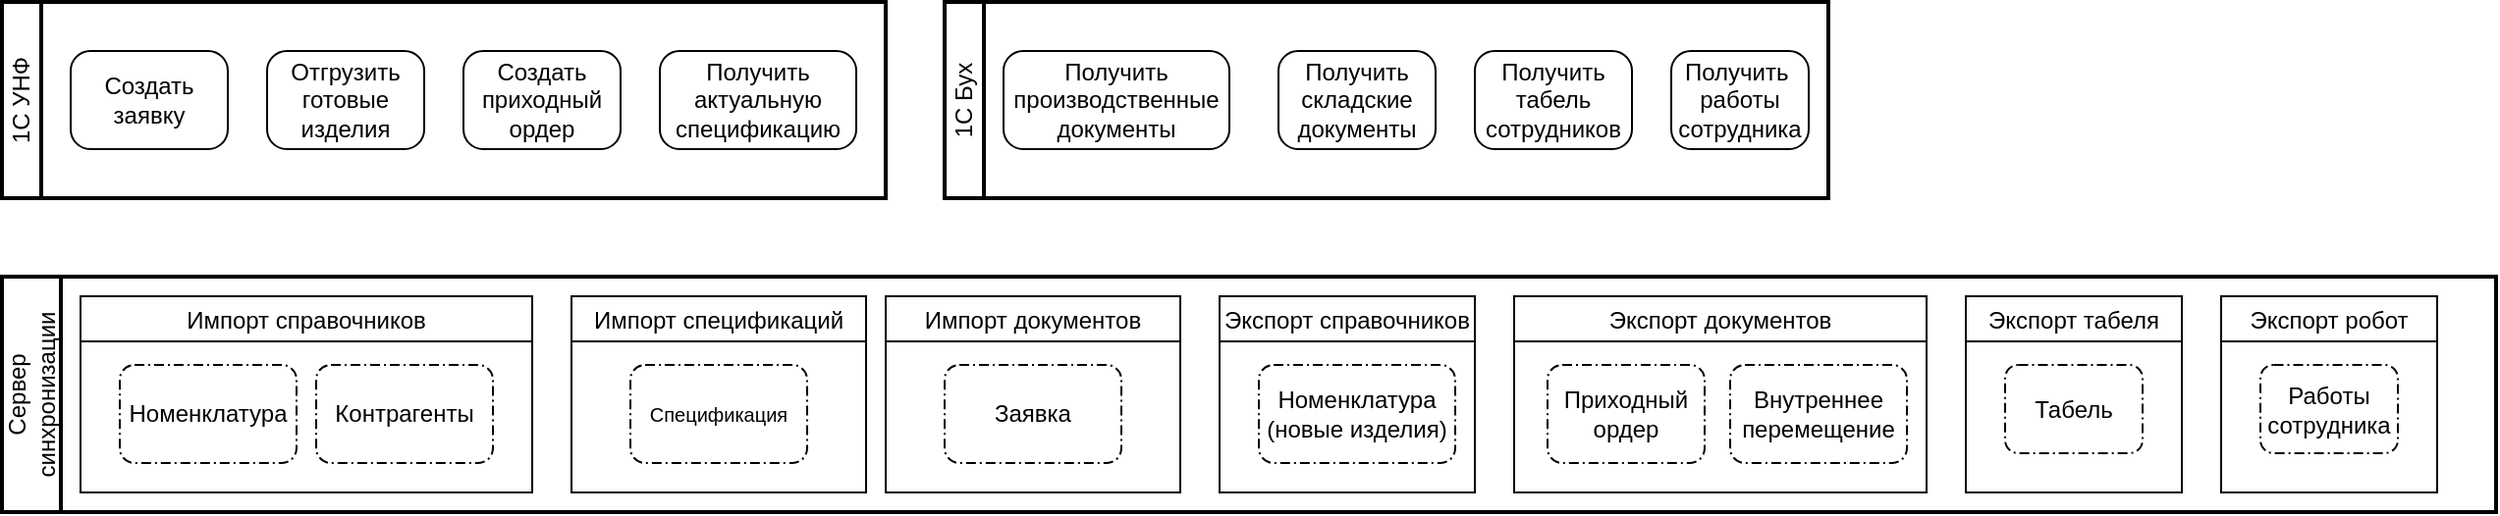 <mxfile version="21.7.5" type="github">
  <diagram name="Страница — 1" id="prxZ_sZAsMWwrXqdjCsl">
    <mxGraphModel dx="1395" dy="705" grid="1" gridSize="10" guides="1" tooltips="1" connect="1" arrows="1" fold="1" page="1" pageScale="1" pageWidth="827" pageHeight="1169" math="0" shadow="0">
      <root>
        <mxCell id="0" />
        <mxCell id="1" parent="0" />
        <mxCell id="VUNzH1DyNxndknqQqtnr-2" value="1C УНФ" style="swimlane;html=1;startSize=20;fontStyle=0;collapsible=0;horizontal=0;swimlaneLine=1;swimlaneFillColor=#ffffff;strokeWidth=2;whiteSpace=wrap;" vertex="1" parent="1">
          <mxGeometry x="40" y="40" width="450" height="100" as="geometry" />
        </mxCell>
        <mxCell id="VUNzH1DyNxndknqQqtnr-3" value="Создать заявку" style="points=[[0.25,0,0],[0.5,0,0],[0.75,0,0],[1,0.25,0],[1,0.5,0],[1,0.75,0],[0.75,1,0],[0.5,1,0],[0.25,1,0],[0,0.75,0],[0,0.5,0],[0,0.25,0]];shape=mxgraph.bpmn.task;whiteSpace=wrap;rectStyle=rounded;size=10;html=1;taskMarker=abstract;" vertex="1" parent="VUNzH1DyNxndknqQqtnr-2">
          <mxGeometry x="35" y="25" width="80" height="50" as="geometry" />
        </mxCell>
        <mxCell id="VUNzH1DyNxndknqQqtnr-5" value="Создать приходный ордер" style="points=[[0.25,0,0],[0.5,0,0],[0.75,0,0],[1,0.25,0],[1,0.5,0],[1,0.75,0],[0.75,1,0],[0.5,1,0],[0.25,1,0],[0,0.75,0],[0,0.5,0],[0,0.25,0]];shape=mxgraph.bpmn.task;whiteSpace=wrap;rectStyle=rounded;size=10;html=1;taskMarker=abstract;" vertex="1" parent="VUNzH1DyNxndknqQqtnr-2">
          <mxGeometry x="235" y="25" width="80" height="50" as="geometry" />
        </mxCell>
        <mxCell id="VUNzH1DyNxndknqQqtnr-6" value="Отгрузить готовые изделия" style="points=[[0.25,0,0],[0.5,0,0],[0.75,0,0],[1,0.25,0],[1,0.5,0],[1,0.75,0],[0.75,1,0],[0.5,1,0],[0.25,1,0],[0,0.75,0],[0,0.5,0],[0,0.25,0]];shape=mxgraph.bpmn.task;whiteSpace=wrap;rectStyle=rounded;size=10;html=1;taskMarker=abstract;" vertex="1" parent="VUNzH1DyNxndknqQqtnr-2">
          <mxGeometry x="135" y="25" width="80" height="50" as="geometry" />
        </mxCell>
        <mxCell id="VUNzH1DyNxndknqQqtnr-4" value="Получить актуальную спецификацию" style="points=[[0.25,0,0],[0.5,0,0],[0.75,0,0],[1,0.25,0],[1,0.5,0],[1,0.75,0],[0.75,1,0],[0.5,1,0],[0.25,1,0],[0,0.75,0],[0,0.5,0],[0,0.25,0]];shape=mxgraph.bpmn.task;whiteSpace=wrap;rectStyle=rounded;size=10;html=1;taskMarker=abstract;" vertex="1" parent="VUNzH1DyNxndknqQqtnr-2">
          <mxGeometry x="335" y="25" width="100" height="50" as="geometry" />
        </mxCell>
        <mxCell id="VUNzH1DyNxndknqQqtnr-7" value="1C Бух" style="swimlane;html=1;startSize=20;fontStyle=0;collapsible=0;horizontal=0;swimlaneLine=1;swimlaneFillColor=#ffffff;strokeWidth=2;whiteSpace=wrap;" vertex="1" parent="1">
          <mxGeometry x="520" y="40" width="450" height="100" as="geometry" />
        </mxCell>
        <mxCell id="VUNzH1DyNxndknqQqtnr-8" value="Получить производственные документы" style="points=[[0.25,0,0],[0.5,0,0],[0.75,0,0],[1,0.25,0],[1,0.5,0],[1,0.75,0],[0.75,1,0],[0.5,1,0],[0.25,1,0],[0,0.75,0],[0,0.5,0],[0,0.25,0]];shape=mxgraph.bpmn.task;whiteSpace=wrap;rectStyle=rounded;size=10;html=1;taskMarker=abstract;" vertex="1" parent="VUNzH1DyNxndknqQqtnr-7">
          <mxGeometry x="30" y="25" width="115" height="50" as="geometry" />
        </mxCell>
        <mxCell id="VUNzH1DyNxndknqQqtnr-9" value="Получить табель сотрудников" style="points=[[0.25,0,0],[0.5,0,0],[0.75,0,0],[1,0.25,0],[1,0.5,0],[1,0.75,0],[0.75,1,0],[0.5,1,0],[0.25,1,0],[0,0.75,0],[0,0.5,0],[0,0.25,0]];shape=mxgraph.bpmn.task;whiteSpace=wrap;rectStyle=rounded;size=10;html=1;taskMarker=abstract;" vertex="1" parent="VUNzH1DyNxndknqQqtnr-7">
          <mxGeometry x="270" y="25" width="80" height="50" as="geometry" />
        </mxCell>
        <mxCell id="VUNzH1DyNxndknqQqtnr-10" value="Получить складские документы" style="points=[[0.25,0,0],[0.5,0,0],[0.75,0,0],[1,0.25,0],[1,0.5,0],[1,0.75,0],[0.75,1,0],[0.5,1,0],[0.25,1,0],[0,0.75,0],[0,0.5,0],[0,0.25,0]];shape=mxgraph.bpmn.task;whiteSpace=wrap;rectStyle=rounded;size=10;html=1;taskMarker=abstract;" vertex="1" parent="VUNzH1DyNxndknqQqtnr-7">
          <mxGeometry x="170" y="25" width="80" height="50" as="geometry" />
        </mxCell>
        <mxCell id="VUNzH1DyNxndknqQqtnr-11" value="&lt;div&gt;Получить&amp;nbsp;&lt;/div&gt;&lt;div&gt;работы сотрудника&lt;/div&gt;" style="points=[[0.25,0,0],[0.5,0,0],[0.75,0,0],[1,0.25,0],[1,0.5,0],[1,0.75,0],[0.75,1,0],[0.5,1,0],[0.25,1,0],[0,0.75,0],[0,0.5,0],[0,0.25,0]];shape=mxgraph.bpmn.task;whiteSpace=wrap;rectStyle=rounded;size=10;html=1;taskMarker=abstract;" vertex="1" parent="VUNzH1DyNxndknqQqtnr-7">
          <mxGeometry x="370" y="25" width="70" height="50" as="geometry" />
        </mxCell>
        <mxCell id="VUNzH1DyNxndknqQqtnr-12" value="&lt;div&gt;Сервер синхронизации&lt;/div&gt;" style="swimlane;html=1;startSize=30;fontStyle=0;collapsible=0;horizontal=0;swimlaneLine=1;swimlaneFillColor=#ffffff;strokeWidth=2;whiteSpace=wrap;" vertex="1" parent="1">
          <mxGeometry x="40" y="180" width="1270" height="120" as="geometry" />
        </mxCell>
        <mxCell id="VUNzH1DyNxndknqQqtnr-14" value="Импорт документов" style="swimlane;fontStyle=0" vertex="1" parent="VUNzH1DyNxndknqQqtnr-12">
          <mxGeometry x="450" y="10" width="150" height="100" as="geometry" />
        </mxCell>
        <mxCell id="VUNzH1DyNxndknqQqtnr-18" value="&lt;font style=&quot;font-size: 12px;&quot;&gt;Заявка&lt;/font&gt;" style="points=[[0.25,0,0],[0.5,0,0],[0.75,0,0],[1,0.25,0],[1,0.5,0],[1,0.75,0],[0.75,1,0],[0.5,1,0],[0.25,1,0],[0,0.75,0],[0,0.5,0],[0,0.25,0]];rounded=1;dashed=1;dashPattern=5 2 1 2;labelPosition=center;verticalLabelPosition=middle;align=center;verticalAlign=middle;fontSize=8;html=1;whiteSpace=wrap;" vertex="1" parent="VUNzH1DyNxndknqQqtnr-14">
          <mxGeometry x="30" y="35" width="90" height="50" as="geometry" />
        </mxCell>
        <mxCell id="VUNzH1DyNxndknqQqtnr-15" value="Импорт справочников" style="swimlane;fontStyle=0" vertex="1" parent="VUNzH1DyNxndknqQqtnr-12">
          <mxGeometry x="40" y="10" width="230" height="100" as="geometry" />
        </mxCell>
        <mxCell id="VUNzH1DyNxndknqQqtnr-16" value="&lt;font style=&quot;font-size: 12px;&quot;&gt;Номенклатура&lt;/font&gt;" style="points=[[0.25,0,0],[0.5,0,0],[0.75,0,0],[1,0.25,0],[1,0.5,0],[1,0.75,0],[0.75,1,0],[0.5,1,0],[0.25,1,0],[0,0.75,0],[0,0.5,0],[0,0.25,0]];rounded=1;dashed=1;dashPattern=5 2 1 2;labelPosition=center;verticalLabelPosition=middle;align=center;verticalAlign=middle;fontSize=8;html=1;whiteSpace=wrap;" vertex="1" parent="VUNzH1DyNxndknqQqtnr-15">
          <mxGeometry x="20" y="35" width="90" height="50" as="geometry" />
        </mxCell>
        <mxCell id="VUNzH1DyNxndknqQqtnr-17" value="&lt;font style=&quot;font-size: 12px;&quot;&gt;Контрагенты&lt;/font&gt;" style="points=[[0.25,0,0],[0.5,0,0],[0.75,0,0],[1,0.25,0],[1,0.5,0],[1,0.75,0],[0.75,1,0],[0.5,1,0],[0.25,1,0],[0,0.75,0],[0,0.5,0],[0,0.25,0]];rounded=1;dashed=1;dashPattern=5 2 1 2;labelPosition=center;verticalLabelPosition=middle;align=center;verticalAlign=middle;fontSize=8;html=1;whiteSpace=wrap;" vertex="1" parent="VUNzH1DyNxndknqQqtnr-15">
          <mxGeometry x="120" y="35" width="90" height="50" as="geometry" />
        </mxCell>
        <mxCell id="VUNzH1DyNxndknqQqtnr-19" value="Экспорт документов" style="swimlane;fontStyle=0" vertex="1" parent="VUNzH1DyNxndknqQqtnr-12">
          <mxGeometry x="770" y="10" width="210" height="100" as="geometry" />
        </mxCell>
        <mxCell id="VUNzH1DyNxndknqQqtnr-20" value="&lt;font style=&quot;font-size: 12px;&quot;&gt;Приходный ордер&lt;/font&gt;" style="points=[[0.25,0,0],[0.5,0,0],[0.75,0,0],[1,0.25,0],[1,0.5,0],[1,0.75,0],[0.75,1,0],[0.5,1,0],[0.25,1,0],[0,0.75,0],[0,0.5,0],[0,0.25,0]];rounded=1;dashed=1;dashPattern=5 2 1 2;labelPosition=center;verticalLabelPosition=middle;align=center;verticalAlign=middle;fontSize=8;html=1;whiteSpace=wrap;" vertex="1" parent="VUNzH1DyNxndknqQqtnr-19">
          <mxGeometry x="17" y="35" width="80" height="50" as="geometry" />
        </mxCell>
        <mxCell id="VUNzH1DyNxndknqQqtnr-26" value="&lt;font style=&quot;font-size: 12px;&quot;&gt;Внутреннее перемещение&lt;/font&gt;" style="points=[[0.25,0,0],[0.5,0,0],[0.75,0,0],[1,0.25,0],[1,0.5,0],[1,0.75,0],[0.75,1,0],[0.5,1,0],[0.25,1,0],[0,0.75,0],[0,0.5,0],[0,0.25,0]];rounded=1;dashed=1;dashPattern=5 2 1 2;labelPosition=center;verticalLabelPosition=middle;align=center;verticalAlign=middle;fontSize=8;html=1;whiteSpace=wrap;" vertex="1" parent="VUNzH1DyNxndknqQqtnr-19">
          <mxGeometry x="110" y="35" width="90" height="50" as="geometry" />
        </mxCell>
        <mxCell id="VUNzH1DyNxndknqQqtnr-21" value="Экспорт справочников" style="swimlane;fontStyle=0" vertex="1" parent="VUNzH1DyNxndknqQqtnr-12">
          <mxGeometry x="620" y="10" width="130" height="100" as="geometry" />
        </mxCell>
        <mxCell id="VUNzH1DyNxndknqQqtnr-22" value="&lt;div&gt;&lt;font style=&quot;font-size: 12px;&quot;&gt;Номенклатура&lt;/font&gt;&lt;/div&gt;&lt;div&gt;&lt;font style=&quot;font-size: 12px;&quot;&gt;(новые изделия)&lt;br&gt;&lt;/font&gt;&lt;/div&gt;" style="points=[[0.25,0,0],[0.5,0,0],[0.75,0,0],[1,0.25,0],[1,0.5,0],[1,0.75,0],[0.75,1,0],[0.5,1,0],[0.25,1,0],[0,0.75,0],[0,0.5,0],[0,0.25,0]];rounded=1;dashed=1;dashPattern=5 2 1 2;labelPosition=center;verticalLabelPosition=middle;align=center;verticalAlign=middle;fontSize=8;html=1;whiteSpace=wrap;" vertex="1" parent="VUNzH1DyNxndknqQqtnr-21">
          <mxGeometry x="20" y="35" width="100" height="50" as="geometry" />
        </mxCell>
        <mxCell id="VUNzH1DyNxndknqQqtnr-24" value="Импорт спецификаций" style="swimlane;fontStyle=0" vertex="1" parent="VUNzH1DyNxndknqQqtnr-12">
          <mxGeometry x="290" y="10" width="150" height="100" as="geometry" />
        </mxCell>
        <mxCell id="VUNzH1DyNxndknqQqtnr-25" value="&lt;font style=&quot;font-size: 10px;&quot;&gt;Спецификация&lt;/font&gt;" style="points=[[0.25,0,0],[0.5,0,0],[0.75,0,0],[1,0.25,0],[1,0.5,0],[1,0.75,0],[0.75,1,0],[0.5,1,0],[0.25,1,0],[0,0.75,0],[0,0.5,0],[0,0.25,0]];rounded=1;dashed=1;dashPattern=5 2 1 2;labelPosition=center;verticalLabelPosition=middle;align=center;verticalAlign=middle;fontSize=8;html=1;whiteSpace=wrap;" vertex="1" parent="VUNzH1DyNxndknqQqtnr-24">
          <mxGeometry x="30" y="35" width="90" height="50" as="geometry" />
        </mxCell>
        <mxCell id="VUNzH1DyNxndknqQqtnr-27" value="Экспорт табеля" style="swimlane;fontStyle=0" vertex="1" parent="VUNzH1DyNxndknqQqtnr-12">
          <mxGeometry x="1000" y="10" width="110" height="100" as="geometry" />
        </mxCell>
        <mxCell id="VUNzH1DyNxndknqQqtnr-28" value="&lt;font style=&quot;font-size: 12px;&quot;&gt;Табель&lt;/font&gt;" style="points=[[0.25,0,0],[0.5,0,0],[0.75,0,0],[1,0.25,0],[1,0.5,0],[1,0.75,0],[0.75,1,0],[0.5,1,0],[0.25,1,0],[0,0.75,0],[0,0.5,0],[0,0.25,0]];rounded=1;dashed=1;dashPattern=5 2 1 2;labelPosition=center;verticalLabelPosition=middle;align=center;verticalAlign=middle;fontSize=8;html=1;whiteSpace=wrap;" vertex="1" parent="VUNzH1DyNxndknqQqtnr-27">
          <mxGeometry x="20" y="35" width="70" height="45" as="geometry" />
        </mxCell>
        <mxCell id="VUNzH1DyNxndknqQqtnr-29" value="Экспорт робот" style="swimlane;fontStyle=0" vertex="1" parent="VUNzH1DyNxndknqQqtnr-12">
          <mxGeometry x="1130" y="10" width="110" height="100" as="geometry" />
        </mxCell>
        <mxCell id="VUNzH1DyNxndknqQqtnr-30" value="&lt;font style=&quot;font-size: 12px;&quot;&gt;Работы сотрудника&lt;/font&gt;" style="points=[[0.25,0,0],[0.5,0,0],[0.75,0,0],[1,0.25,0],[1,0.5,0],[1,0.75,0],[0.75,1,0],[0.5,1,0],[0.25,1,0],[0,0.75,0],[0,0.5,0],[0,0.25,0]];rounded=1;dashed=1;dashPattern=5 2 1 2;labelPosition=center;verticalLabelPosition=middle;align=center;verticalAlign=middle;fontSize=8;html=1;whiteSpace=wrap;" vertex="1" parent="VUNzH1DyNxndknqQqtnr-29">
          <mxGeometry x="20" y="35" width="70" height="45" as="geometry" />
        </mxCell>
      </root>
    </mxGraphModel>
  </diagram>
</mxfile>
